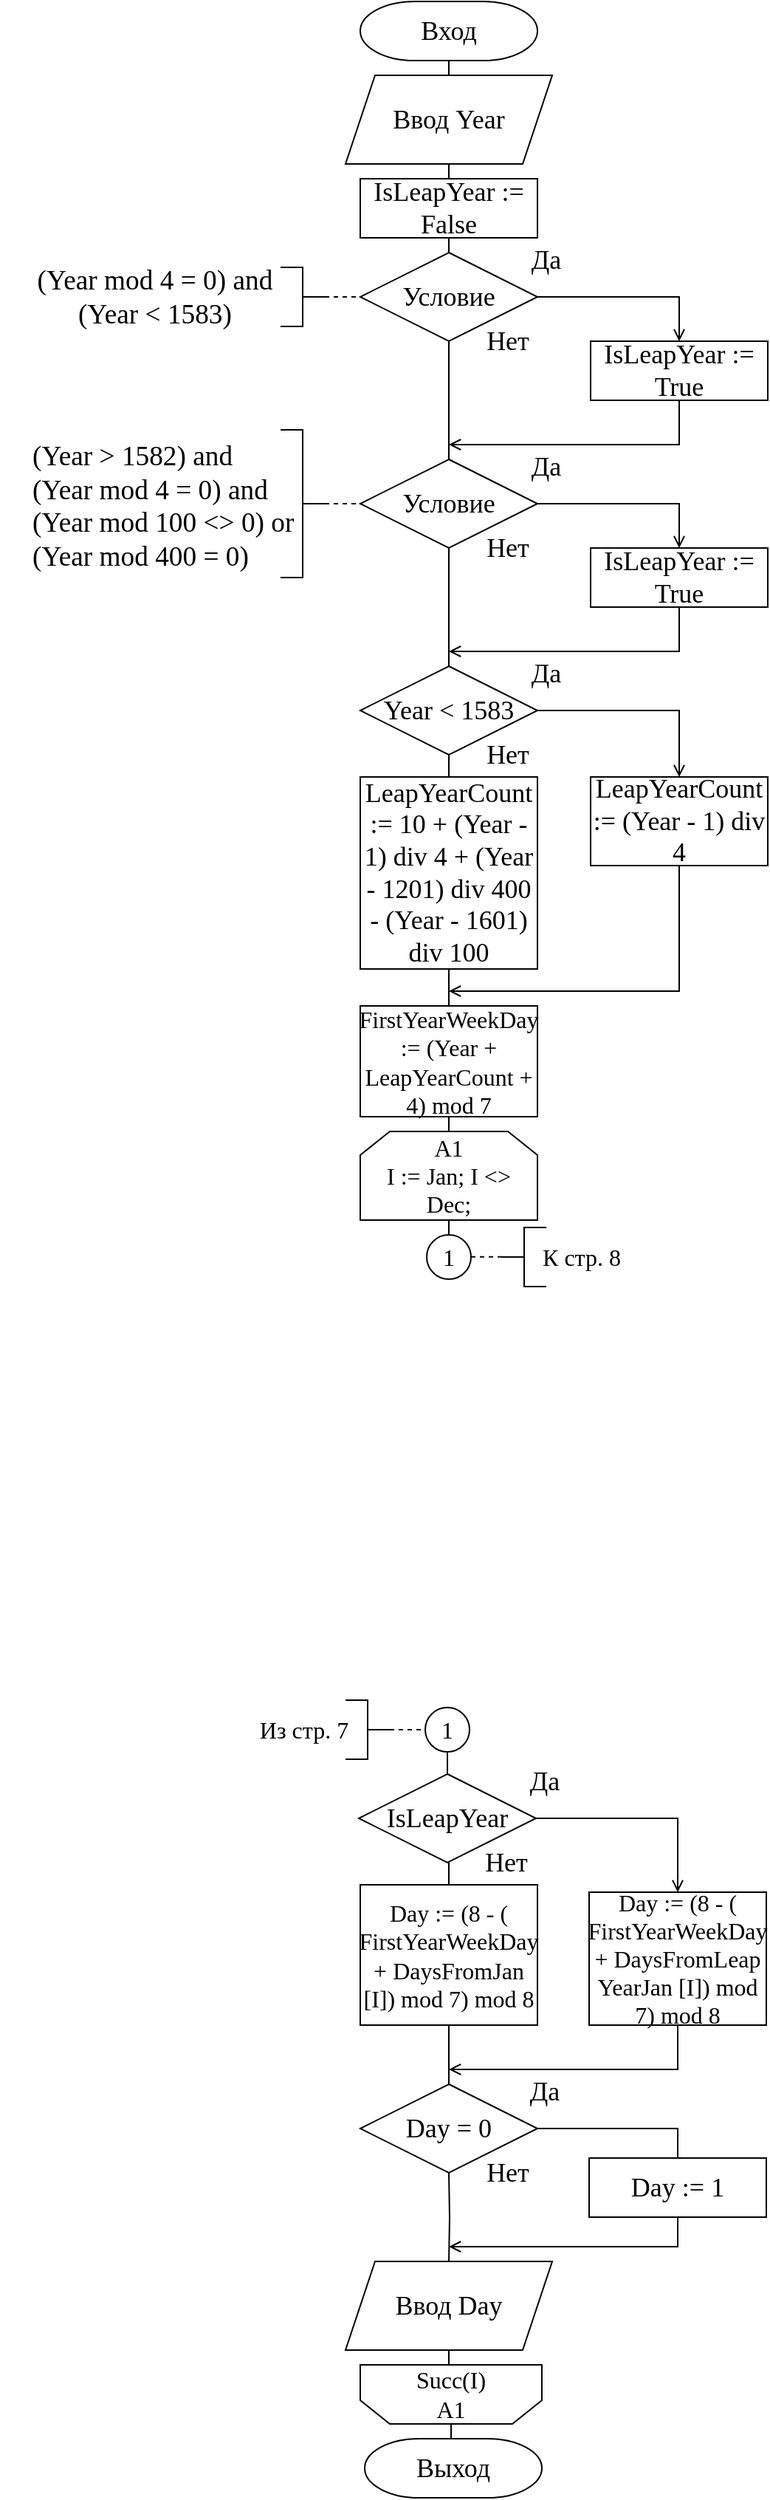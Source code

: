 <mxfile version="16.0.2" type="github">
  <diagram id="AyU8yrLxnLTswNd8ZuuC" name="Page-1">
    <mxGraphModel dx="936" dy="656" grid="1" gridSize="10" guides="1" tooltips="1" connect="1" arrows="1" fold="1" page="1" pageScale="1" pageWidth="827" pageHeight="1169" math="0" shadow="0">
      <root>
        <mxCell id="0" />
        <mxCell id="1" parent="0" />
        <mxCell id="bTbruFKralg8F1_GHAUO-3" style="edgeStyle=orthogonalEdgeStyle;rounded=0;orthogonalLoop=1;jettySize=auto;html=1;fontFamily=Times New Roman;fontSize=18;endArrow=none;endFill=0;" parent="1" source="bTbruFKralg8F1_GHAUO-1" edge="1">
          <mxGeometry relative="1" as="geometry">
            <mxPoint x="414" y="90" as="targetPoint" />
          </mxGeometry>
        </mxCell>
        <mxCell id="bTbruFKralg8F1_GHAUO-1" value="Вход" style="strokeWidth=1;html=1;shape=mxgraph.flowchart.terminator;whiteSpace=wrap;fontSize=18;fontFamily=Times New Roman;" parent="1" vertex="1">
          <mxGeometry x="354" y="30" width="120" height="40" as="geometry" />
        </mxCell>
        <mxCell id="bTbruFKralg8F1_GHAUO-6" value="" style="edgeStyle=orthogonalEdgeStyle;rounded=0;orthogonalLoop=1;jettySize=auto;html=1;fontFamily=Times New Roman;fontSize=18;endArrow=none;endFill=0;" parent="1" source="bTbruFKralg8F1_GHAUO-4" target="bTbruFKralg8F1_GHAUO-5" edge="1">
          <mxGeometry relative="1" as="geometry" />
        </mxCell>
        <mxCell id="bTbruFKralg8F1_GHAUO-4" value="Ввод Year" style="shape=parallelogram;perimeter=parallelogramPerimeter;whiteSpace=wrap;html=1;fixedSize=1;fontFamily=Times New Roman;fontSize=18;strokeWidth=1;" parent="1" vertex="1">
          <mxGeometry x="344" y="80" width="140" height="60" as="geometry" />
        </mxCell>
        <mxCell id="bTbruFKralg8F1_GHAUO-8" value="" style="edgeStyle=orthogonalEdgeStyle;rounded=0;orthogonalLoop=1;jettySize=auto;html=1;fontFamily=Times New Roman;fontSize=18;endArrow=none;endFill=0;" parent="1" source="bTbruFKralg8F1_GHAUO-5" target="bTbruFKralg8F1_GHAUO-7" edge="1">
          <mxGeometry relative="1" as="geometry" />
        </mxCell>
        <mxCell id="bTbruFKralg8F1_GHAUO-5" value="IsLeapYear := False" style="whiteSpace=wrap;html=1;fontSize=18;fontFamily=Times New Roman;strokeWidth=1;" parent="1" vertex="1">
          <mxGeometry x="354" y="150" width="120" height="40" as="geometry" />
        </mxCell>
        <mxCell id="bTbruFKralg8F1_GHAUO-18" style="edgeStyle=orthogonalEdgeStyle;rounded=0;orthogonalLoop=1;jettySize=auto;html=1;fontFamily=Times New Roman;fontSize=18;endArrow=open;endFill=0;entryX=0.5;entryY=0;entryDx=0;entryDy=0;" parent="1" source="bTbruFKralg8F1_GHAUO-7" target="bTbruFKralg8F1_GHAUO-17" edge="1">
          <mxGeometry relative="1" as="geometry">
            <mxPoint x="570" y="270" as="targetPoint" />
            <Array as="points">
              <mxPoint x="570" y="230" />
            </Array>
          </mxGeometry>
        </mxCell>
        <mxCell id="bTbruFKralg8F1_GHAUO-33" style="edgeStyle=orthogonalEdgeStyle;rounded=0;orthogonalLoop=1;jettySize=auto;html=1;fontFamily=Times New Roman;fontSize=18;endArrow=none;endFill=0;entryX=0.5;entryY=0;entryDx=0;entryDy=0;" parent="1" source="bTbruFKralg8F1_GHAUO-7" target="bTbruFKralg8F1_GHAUO-27" edge="1">
          <mxGeometry relative="1" as="geometry">
            <mxPoint x="414" y="330" as="targetPoint" />
          </mxGeometry>
        </mxCell>
        <mxCell id="bTbruFKralg8F1_GHAUO-7" value="Условие" style="rhombus;whiteSpace=wrap;html=1;fontSize=18;fontFamily=Times New Roman;strokeWidth=1;" parent="1" vertex="1">
          <mxGeometry x="354" y="200" width="120" height="60" as="geometry" />
        </mxCell>
        <mxCell id="bTbruFKralg8F1_GHAUO-10" value="" style="strokeWidth=1;html=1;shape=mxgraph.flowchart.annotation_2;align=left;labelPosition=right;pointerEvents=1;fontFamily=Times New Roman;fontSize=18;flipH=1;" parent="1" vertex="1">
          <mxGeometry x="300" y="210" width="30" height="40" as="geometry" />
        </mxCell>
        <mxCell id="bTbruFKralg8F1_GHAUO-12" value="" style="endArrow=none;dashed=1;html=1;rounded=0;fontFamily=Times New Roman;fontSize=18;entryX=0;entryY=0.5;entryDx=0;entryDy=0;" parent="1" target="bTbruFKralg8F1_GHAUO-7" edge="1">
          <mxGeometry width="50" height="50" relative="1" as="geometry">
            <mxPoint x="330" y="230" as="sourcePoint" />
            <mxPoint x="320" y="240" as="targetPoint" />
          </mxGeometry>
        </mxCell>
        <mxCell id="bTbruFKralg8F1_GHAUO-13" value="&lt;span lang=&quot;RU&quot; style=&quot;font-size: 14.0pt ; font-family: &amp;#34;times new roman&amp;#34; , serif&quot;&gt;(&lt;/span&gt;&lt;span style=&quot;font-size: 14.0pt ; font-family: &amp;#34;times new roman&amp;#34; , serif&quot;&gt;Year&amp;nbsp;&lt;/span&gt;&lt;span style=&quot;font-size: 14.0pt ; font-family: &amp;#34;times new roman&amp;#34; , serif&quot;&gt;mod&lt;/span&gt;&lt;span lang=&quot;RU&quot; style=&quot;font-size: 14.0pt ; font-family: &amp;#34;times new roman&amp;#34; , serif&quot;&gt; 4 = 0) &lt;/span&gt;&lt;span style=&quot;font-size: 14.0pt ; font-family: &amp;#34;times new roman&amp;#34; , serif&quot;&gt;and&lt;/span&gt;&lt;span lang=&quot;RU&quot; style=&quot;font-size: 14.0pt ; font-family: &amp;#34;times new roman&amp;#34; , serif&quot;&gt; &lt;br&gt;(&lt;/span&gt;&lt;span style=&quot;font-size: 14.0pt ; font-family: &amp;#34;times new roman&amp;#34; , serif&quot;&gt;Year&amp;nbsp;&lt;/span&gt;&lt;span lang=&quot;RU&quot; style=&quot;font-size: 14.0pt ; font-family: &amp;#34;times new roman&amp;#34; , serif&quot;&gt;&amp;lt; 1583)&lt;/span&gt;" style="text;html=1;strokeColor=none;fillColor=none;align=center;verticalAlign=middle;whiteSpace=wrap;rounded=0;fontFamily=Times New Roman;fontSize=18;" parent="1" vertex="1">
          <mxGeometry x="110" y="215" width="210" height="30" as="geometry" />
        </mxCell>
        <mxCell id="bTbruFKralg8F1_GHAUO-34" style="edgeStyle=orthogonalEdgeStyle;rounded=0;orthogonalLoop=1;jettySize=auto;html=1;fontFamily=Times New Roman;fontSize=18;endArrow=open;endFill=0;" parent="1" source="bTbruFKralg8F1_GHAUO-17" edge="1">
          <mxGeometry relative="1" as="geometry">
            <mxPoint x="414" y="330" as="targetPoint" />
            <Array as="points">
              <mxPoint x="570" y="330" />
              <mxPoint x="414" y="330" />
            </Array>
          </mxGeometry>
        </mxCell>
        <mxCell id="bTbruFKralg8F1_GHAUO-17" value="IsLeapYear := True" style="whiteSpace=wrap;html=1;fontSize=18;fontFamily=Times New Roman;strokeWidth=1;" parent="1" vertex="1">
          <mxGeometry x="510" y="260" width="120" height="40" as="geometry" />
        </mxCell>
        <mxCell id="bTbruFKralg8F1_GHAUO-19" value="Да" style="text;html=1;strokeColor=none;fillColor=none;align=center;verticalAlign=middle;whiteSpace=wrap;rounded=0;fontFamily=Times New Roman;fontSize=18;" parent="1" vertex="1">
          <mxGeometry x="450" y="190" width="60" height="30" as="geometry" />
        </mxCell>
        <mxCell id="bTbruFKralg8F1_GHAUO-20" value="Нет" style="text;html=1;strokeColor=none;fillColor=none;align=center;verticalAlign=middle;whiteSpace=wrap;rounded=0;fontFamily=Times New Roman;fontSize=18;" parent="1" vertex="1">
          <mxGeometry x="424" y="245" width="60" height="30" as="geometry" />
        </mxCell>
        <mxCell id="bTbruFKralg8F1_GHAUO-26" style="edgeStyle=orthogonalEdgeStyle;rounded=0;orthogonalLoop=1;jettySize=auto;html=1;fontFamily=Times New Roman;fontSize=18;endArrow=open;endFill=0;entryX=0.5;entryY=0;entryDx=0;entryDy=0;" parent="1" source="bTbruFKralg8F1_GHAUO-27" target="bTbruFKralg8F1_GHAUO-30" edge="1">
          <mxGeometry relative="1" as="geometry">
            <mxPoint x="570" y="410" as="targetPoint" />
            <Array as="points">
              <mxPoint x="570" y="370" />
            </Array>
          </mxGeometry>
        </mxCell>
        <mxCell id="bTbruFKralg8F1_GHAUO-51" style="edgeStyle=orthogonalEdgeStyle;rounded=0;orthogonalLoop=1;jettySize=auto;html=1;fontFamily=Times New Roman;fontSize=18;endArrow=none;endFill=0;entryX=0.5;entryY=0;entryDx=0;entryDy=0;" parent="1" source="bTbruFKralg8F1_GHAUO-27" target="bTbruFKralg8F1_GHAUO-47" edge="1">
          <mxGeometry relative="1" as="geometry">
            <mxPoint x="414" y="520" as="targetPoint" />
          </mxGeometry>
        </mxCell>
        <mxCell id="bTbruFKralg8F1_GHAUO-27" value="Условие" style="rhombus;whiteSpace=wrap;html=1;fontSize=18;fontFamily=Times New Roman;strokeWidth=1;" parent="1" vertex="1">
          <mxGeometry x="354" y="340" width="120" height="60" as="geometry" />
        </mxCell>
        <mxCell id="bTbruFKralg8F1_GHAUO-28" value="" style="strokeWidth=1;html=1;shape=mxgraph.flowchart.annotation_2;align=left;labelPosition=right;pointerEvents=1;fontFamily=Times New Roman;fontSize=18;flipH=1;" parent="1" vertex="1">
          <mxGeometry x="300" y="320" width="30" height="100" as="geometry" />
        </mxCell>
        <mxCell id="bTbruFKralg8F1_GHAUO-29" value="" style="endArrow=none;dashed=1;html=1;rounded=0;fontFamily=Times New Roman;fontSize=18;entryX=0;entryY=0.5;entryDx=0;entryDy=0;" parent="1" target="bTbruFKralg8F1_GHAUO-27" edge="1">
          <mxGeometry width="50" height="50" relative="1" as="geometry">
            <mxPoint x="330" y="370.0" as="sourcePoint" />
            <mxPoint x="320" y="380" as="targetPoint" />
          </mxGeometry>
        </mxCell>
        <mxCell id="bTbruFKralg8F1_GHAUO-52" style="edgeStyle=orthogonalEdgeStyle;rounded=0;orthogonalLoop=1;jettySize=auto;html=1;fontFamily=Times New Roman;fontSize=18;endArrow=open;endFill=0;" parent="1" source="bTbruFKralg8F1_GHAUO-30" edge="1">
          <mxGeometry relative="1" as="geometry">
            <mxPoint x="414" y="470" as="targetPoint" />
            <Array as="points">
              <mxPoint x="570" y="470" />
            </Array>
          </mxGeometry>
        </mxCell>
        <mxCell id="bTbruFKralg8F1_GHAUO-30" value="IsLeapYear := True" style="whiteSpace=wrap;html=1;fontSize=18;fontFamily=Times New Roman;strokeWidth=1;" parent="1" vertex="1">
          <mxGeometry x="510" y="400" width="120" height="40" as="geometry" />
        </mxCell>
        <mxCell id="bTbruFKralg8F1_GHAUO-31" value="Да" style="text;html=1;strokeColor=none;fillColor=none;align=center;verticalAlign=middle;whiteSpace=wrap;rounded=0;fontFamily=Times New Roman;fontSize=18;" parent="1" vertex="1">
          <mxGeometry x="450" y="330" width="60" height="30" as="geometry" />
        </mxCell>
        <mxCell id="bTbruFKralg8F1_GHAUO-32" value="Нет" style="text;html=1;strokeColor=none;fillColor=none;align=center;verticalAlign=middle;whiteSpace=wrap;rounded=0;fontFamily=Times New Roman;fontSize=18;" parent="1" vertex="1">
          <mxGeometry x="424" y="385" width="60" height="30" as="geometry" />
        </mxCell>
        <mxCell id="bTbruFKralg8F1_GHAUO-35" value="&lt;span style=&quot;font-size: 14.0pt ; font-family: &amp;#34;times new roman&amp;#34; , serif&quot;&gt;(Year &amp;gt; 1582) and &lt;br&gt;(Year mod 4 = 0) and &lt;br&gt;(Year mod 100 &amp;lt;&amp;gt; 0) or&lt;br&gt;(Year mod 400 = 0)&lt;/span&gt;" style="text;whiteSpace=wrap;html=1;fontSize=18;fontFamily=Times New Roman;" parent="1" vertex="1">
          <mxGeometry x="130" y="320" width="190" height="80" as="geometry" />
        </mxCell>
        <mxCell id="bTbruFKralg8F1_GHAUO-56" style="edgeStyle=orthogonalEdgeStyle;rounded=0;orthogonalLoop=1;jettySize=auto;html=1;entryX=0.5;entryY=0;entryDx=0;entryDy=0;fontFamily=Times New Roman;fontSize=18;endArrow=open;endFill=0;" parent="1" source="bTbruFKralg8F1_GHAUO-47" target="bTbruFKralg8F1_GHAUO-55" edge="1">
          <mxGeometry relative="1" as="geometry" />
        </mxCell>
        <mxCell id="bTbruFKralg8F1_GHAUO-77" style="edgeStyle=orthogonalEdgeStyle;rounded=0;orthogonalLoop=1;jettySize=auto;html=1;entryX=0.5;entryY=0;entryDx=0;entryDy=0;fontFamily=Times New Roman;fontSize=16;endArrow=none;endFill=0;" parent="1" source="bTbruFKralg8F1_GHAUO-47" target="bTbruFKralg8F1_GHAUO-58" edge="1">
          <mxGeometry relative="1" as="geometry" />
        </mxCell>
        <mxCell id="bTbruFKralg8F1_GHAUO-47" value="Year &amp;lt; 1583" style="rhombus;whiteSpace=wrap;html=1;fontSize=18;fontFamily=Times New Roman;strokeWidth=1;" parent="1" vertex="1">
          <mxGeometry x="354" y="480" width="120" height="60" as="geometry" />
        </mxCell>
        <mxCell id="bTbruFKralg8F1_GHAUO-49" value="Да" style="text;html=1;strokeColor=none;fillColor=none;align=center;verticalAlign=middle;whiteSpace=wrap;rounded=0;fontFamily=Times New Roman;fontSize=18;" parent="1" vertex="1">
          <mxGeometry x="450" y="470" width="60" height="30" as="geometry" />
        </mxCell>
        <mxCell id="bTbruFKralg8F1_GHAUO-50" value="Нет" style="text;html=1;strokeColor=none;fillColor=none;align=center;verticalAlign=middle;whiteSpace=wrap;rounded=0;fontFamily=Times New Roman;fontSize=18;" parent="1" vertex="1">
          <mxGeometry x="424" y="525" width="60" height="30" as="geometry" />
        </mxCell>
        <mxCell id="bTbruFKralg8F1_GHAUO-95" style="edgeStyle=orthogonalEdgeStyle;rounded=0;orthogonalLoop=1;jettySize=auto;html=1;fontFamily=Times New Roman;fontSize=16;endArrow=open;endFill=0;" parent="1" source="bTbruFKralg8F1_GHAUO-55" edge="1">
          <mxGeometry relative="1" as="geometry">
            <mxPoint x="414" y="700" as="targetPoint" />
            <Array as="points">
              <mxPoint x="570" y="700" />
            </Array>
          </mxGeometry>
        </mxCell>
        <mxCell id="bTbruFKralg8F1_GHAUO-55" value="LeapYearCount := (Year - 1) div 4" style="whiteSpace=wrap;html=1;fontSize=18;fontFamily=Times New Roman;strokeWidth=1;" parent="1" vertex="1">
          <mxGeometry x="510" y="555" width="120" height="60" as="geometry" />
        </mxCell>
        <mxCell id="bTbruFKralg8F1_GHAUO-58" value="LeapYearCount := 10 + (Year - 1) div 4 + (Year - 1201) div 400 - (Year - 1601) div 100" style="whiteSpace=wrap;html=1;fontSize=18;fontFamily=Times New Roman;strokeWidth=1;" parent="1" vertex="1">
          <mxGeometry x="354" y="555" width="120" height="130" as="geometry" />
        </mxCell>
        <mxCell id="bTbruFKralg8F1_GHAUO-59" style="edgeStyle=orthogonalEdgeStyle;rounded=0;orthogonalLoop=1;jettySize=auto;html=1;entryX=0.5;entryY=0;entryDx=0;entryDy=0;fontFamily=Times New Roman;fontSize=18;endArrow=none;endFill=0;" parent="1" target="bTbruFKralg8F1_GHAUO-60" edge="1">
          <mxGeometry relative="1" as="geometry">
            <mxPoint x="415" y="685" as="sourcePoint" />
          </mxGeometry>
        </mxCell>
        <mxCell id="bTbruFKralg8F1_GHAUO-60" value="FirstYearWeekDay := (Year + LeapYearCount + 4) mod 7" style="whiteSpace=wrap;html=1;fontSize=16;fontFamily=Times New Roman;strokeWidth=1;" parent="1" vertex="1">
          <mxGeometry x="354" y="710" width="120" height="75" as="geometry" />
        </mxCell>
        <mxCell id="bTbruFKralg8F1_GHAUO-63" style="edgeStyle=orthogonalEdgeStyle;rounded=0;orthogonalLoop=1;jettySize=auto;html=1;entryX=0.5;entryY=1;entryDx=0;entryDy=0;fontFamily=Times New Roman;fontSize=16;endArrow=none;endFill=0;exitX=0.5;exitY=0;exitDx=0;exitDy=0;" parent="1" source="bTbruFKralg8F1_GHAUO-61" target="bTbruFKralg8F1_GHAUO-60" edge="1">
          <mxGeometry relative="1" as="geometry" />
        </mxCell>
        <mxCell id="bTbruFKralg8F1_GHAUO-61" value="A1&lt;br&gt;I := Jan; I &amp;lt;&amp;gt; Dec;" style="shape=loopLimit;whiteSpace=wrap;html=1;fontFamily=Times New Roman;fontSize=16;strokeWidth=1;" parent="1" vertex="1">
          <mxGeometry x="354" y="795" width="120" height="60" as="geometry" />
        </mxCell>
        <mxCell id="bTbruFKralg8F1_GHAUO-65" value="1" style="ellipse;whiteSpace=wrap;html=1;aspect=fixed;fontFamily=Times New Roman;fontSize=16;strokeWidth=1;" parent="1" vertex="1">
          <mxGeometry x="399" y="865" width="30" height="30" as="geometry" />
        </mxCell>
        <mxCell id="bTbruFKralg8F1_GHAUO-67" value="" style="strokeWidth=1;html=1;shape=mxgraph.flowchart.annotation_2;align=left;labelPosition=right;pointerEvents=1;fontFamily=Times New Roman;fontSize=18;flipH=0;" parent="1" vertex="1">
          <mxGeometry x="450" y="860" width="30" height="40" as="geometry" />
        </mxCell>
        <mxCell id="bTbruFKralg8F1_GHAUO-68" value="" style="endArrow=none;dashed=1;html=1;rounded=0;fontFamily=Times New Roman;fontSize=18;entryX=0;entryY=0.5;entryDx=0;entryDy=0;" parent="1" edge="1">
          <mxGeometry width="50" height="50" relative="1" as="geometry">
            <mxPoint x="429" y="879.92" as="sourcePoint" />
            <mxPoint x="453" y="879.92" as="targetPoint" />
          </mxGeometry>
        </mxCell>
        <mxCell id="bTbruFKralg8F1_GHAUO-69" value="" style="endArrow=none;html=1;rounded=0;fontFamily=Times New Roman;fontSize=16;entryX=0.5;entryY=1;entryDx=0;entryDy=0;exitX=0.5;exitY=0;exitDx=0;exitDy=0;" parent="1" source="bTbruFKralg8F1_GHAUO-65" target="bTbruFKralg8F1_GHAUO-61" edge="1">
          <mxGeometry width="50" height="50" relative="1" as="geometry">
            <mxPoint x="361" y="915" as="sourcePoint" />
            <mxPoint x="411" y="865" as="targetPoint" />
          </mxGeometry>
        </mxCell>
        <mxCell id="bTbruFKralg8F1_GHAUO-70" value="К стр. 8" style="text;html=1;strokeColor=none;fillColor=none;align=center;verticalAlign=middle;whiteSpace=wrap;rounded=0;fontFamily=Times New Roman;fontSize=16;" parent="1" vertex="1">
          <mxGeometry x="474" y="865" width="60" height="30" as="geometry" />
        </mxCell>
        <mxCell id="bTbruFKralg8F1_GHAUO-92" style="edgeStyle=orthogonalEdgeStyle;rounded=0;orthogonalLoop=1;jettySize=auto;html=1;entryX=0.5;entryY=0;entryDx=0;entryDy=0;fontFamily=Times New Roman;fontSize=16;endArrow=none;endFill=0;" parent="1" source="bTbruFKralg8F1_GHAUO-71" target="bTbruFKralg8F1_GHAUO-87" edge="1">
          <mxGeometry relative="1" as="geometry" />
        </mxCell>
        <mxCell id="bTbruFKralg8F1_GHAUO-71" value="1" style="ellipse;whiteSpace=wrap;html=1;aspect=fixed;fontFamily=Times New Roman;fontSize=16;strokeWidth=1;" parent="1" vertex="1">
          <mxGeometry x="398" y="1185" width="30" height="30" as="geometry" />
        </mxCell>
        <mxCell id="bTbruFKralg8F1_GHAUO-72" value="" style="strokeWidth=1;html=1;shape=mxgraph.flowchart.annotation_2;align=left;labelPosition=right;pointerEvents=1;fontFamily=Times New Roman;fontSize=18;flipH=1;" parent="1" vertex="1">
          <mxGeometry x="344" y="1180" width="30" height="40" as="geometry" />
        </mxCell>
        <mxCell id="bTbruFKralg8F1_GHAUO-73" value="" style="endArrow=none;dashed=1;html=1;rounded=0;fontFamily=Times New Roman;fontSize=18;entryX=0;entryY=0.5;entryDx=0;entryDy=0;" parent="1" edge="1">
          <mxGeometry width="50" height="50" relative="1" as="geometry">
            <mxPoint x="374" y="1199.94" as="sourcePoint" />
            <mxPoint x="398" y="1199.94" as="targetPoint" />
          </mxGeometry>
        </mxCell>
        <mxCell id="bTbruFKralg8F1_GHAUO-74" value="Из стр. 7" style="text;html=1;strokeColor=none;fillColor=none;align=center;verticalAlign=middle;whiteSpace=wrap;rounded=0;fontFamily=Times New Roman;fontSize=16;" parent="1" vertex="1">
          <mxGeometry x="279" y="1185" width="74" height="30" as="geometry" />
        </mxCell>
        <mxCell id="bTbruFKralg8F1_GHAUO-86" style="edgeStyle=orthogonalEdgeStyle;rounded=0;orthogonalLoop=1;jettySize=auto;html=1;fontFamily=Times New Roman;fontSize=18;endArrow=open;endFill=0;entryX=0.5;entryY=0;entryDx=0;entryDy=0;" parent="1" source="bTbruFKralg8F1_GHAUO-87" target="bTbruFKralg8F1_GHAUO-89" edge="1">
          <mxGeometry relative="1" as="geometry">
            <mxPoint x="569" y="1300" as="targetPoint" />
            <Array as="points">
              <mxPoint x="569" y="1260" />
            </Array>
          </mxGeometry>
        </mxCell>
        <mxCell id="bTbruFKralg8F1_GHAUO-87" value="IsLeapYear" style="rhombus;whiteSpace=wrap;html=1;fontSize=18;fontFamily=Times New Roman;strokeWidth=1;" parent="1" vertex="1">
          <mxGeometry x="353" y="1230" width="120" height="60" as="geometry" />
        </mxCell>
        <mxCell id="bTbruFKralg8F1_GHAUO-99" style="edgeStyle=orthogonalEdgeStyle;rounded=0;orthogonalLoop=1;jettySize=auto;html=1;fontFamily=Times New Roman;fontSize=16;endArrow=open;endFill=0;" parent="1" source="bTbruFKralg8F1_GHAUO-89" edge="1">
          <mxGeometry relative="1" as="geometry">
            <mxPoint x="414" y="1430" as="targetPoint" />
            <Array as="points">
              <mxPoint x="569" y="1430" />
            </Array>
          </mxGeometry>
        </mxCell>
        <mxCell id="bTbruFKralg8F1_GHAUO-89" value="&lt;span style=&quot;font-size: 16px ; font-family: &amp;#34;times new roman&amp;#34; , serif&quot;&gt;Day := (8 - ( FirstYearWeekDay&lt;br style=&quot;font-size: 16px&quot;&gt;+ DaysFromLeap YearJan [I]) mod 7) mod 8&lt;/span&gt;" style="whiteSpace=wrap;html=1;fontSize=16;fontFamily=Times New Roman;strokeWidth=1;" parent="1" vertex="1">
          <mxGeometry x="509" y="1310" width="120" height="90" as="geometry" />
        </mxCell>
        <mxCell id="bTbruFKralg8F1_GHAUO-90" value="Да" style="text;html=1;strokeColor=none;fillColor=none;align=center;verticalAlign=middle;whiteSpace=wrap;rounded=0;fontFamily=Times New Roman;fontSize=18;" parent="1" vertex="1">
          <mxGeometry x="449" y="1220" width="60" height="30" as="geometry" />
        </mxCell>
        <mxCell id="bTbruFKralg8F1_GHAUO-91" value="Нет" style="text;html=1;strokeColor=none;fillColor=none;align=center;verticalAlign=middle;whiteSpace=wrap;rounded=0;fontFamily=Times New Roman;fontSize=18;" parent="1" vertex="1">
          <mxGeometry x="423" y="1275" width="60" height="30" as="geometry" />
        </mxCell>
        <mxCell id="bTbruFKralg8F1_GHAUO-96" style="edgeStyle=orthogonalEdgeStyle;rounded=0;orthogonalLoop=1;jettySize=auto;html=1;entryX=0.5;entryY=0;entryDx=0;entryDy=0;fontFamily=Times New Roman;fontSize=16;endArrow=none;endFill=0;" parent="1" target="bTbruFKralg8F1_GHAUO-97" edge="1">
          <mxGeometry relative="1" as="geometry">
            <mxPoint x="414" y="1290" as="sourcePoint" />
          </mxGeometry>
        </mxCell>
        <mxCell id="bTbruFKralg8F1_GHAUO-98" style="edgeStyle=orthogonalEdgeStyle;rounded=0;orthogonalLoop=1;jettySize=auto;html=1;fontFamily=Times New Roman;fontSize=16;endArrow=none;endFill=0;" parent="1" source="bTbruFKralg8F1_GHAUO-97" edge="1">
          <mxGeometry relative="1" as="geometry">
            <mxPoint x="414" y="1440" as="targetPoint" />
          </mxGeometry>
        </mxCell>
        <mxCell id="bTbruFKralg8F1_GHAUO-97" value="&lt;span style=&quot;font-size: 16px ; font-family: &amp;#34;times new roman&amp;#34; , serif&quot;&gt;Day := (8 - ( FirstYearWeekDay + DaysFromJan [I]) mod 7) mod 8&lt;/span&gt;" style="whiteSpace=wrap;html=1;fontSize=16;fontFamily=Times New Roman;strokeWidth=1;" parent="1" vertex="1">
          <mxGeometry x="354" y="1305" width="120" height="95" as="geometry" />
        </mxCell>
        <mxCell id="bTbruFKralg8F1_GHAUO-100" value="Day = 0" style="rhombus;whiteSpace=wrap;html=1;fontSize=18;fontFamily=Times New Roman;strokeWidth=1;" parent="1" vertex="1">
          <mxGeometry x="354" y="1440" width="120" height="60" as="geometry" />
        </mxCell>
        <mxCell id="bTbruFKralg8F1_GHAUO-101" value="Нет" style="text;html=1;strokeColor=none;fillColor=none;align=center;verticalAlign=middle;whiteSpace=wrap;rounded=0;fontFamily=Times New Roman;fontSize=18;" parent="1" vertex="1">
          <mxGeometry x="424" y="1485" width="60" height="30" as="geometry" />
        </mxCell>
        <mxCell id="bTbruFKralg8F1_GHAUO-103" value="Да" style="text;html=1;strokeColor=none;fillColor=none;align=center;verticalAlign=middle;whiteSpace=wrap;rounded=0;fontFamily=Times New Roman;fontSize=18;" parent="1" vertex="1">
          <mxGeometry x="449" y="1430" width="60" height="30" as="geometry" />
        </mxCell>
        <mxCell id="bTbruFKralg8F1_GHAUO-105" style="edgeStyle=orthogonalEdgeStyle;rounded=0;orthogonalLoop=1;jettySize=auto;html=1;fontFamily=Times New Roman;fontSize=18;endArrow=none;endFill=0;entryX=0.5;entryY=0;entryDx=0;entryDy=0;" parent="1" target="bTbruFKralg8F1_GHAUO-106" edge="1">
          <mxGeometry relative="1" as="geometry">
            <mxPoint x="414" y="1520" as="targetPoint" />
            <mxPoint x="414" y="1500" as="sourcePoint" />
          </mxGeometry>
        </mxCell>
        <mxCell id="bTbruFKralg8F1_GHAUO-111" style="edgeStyle=orthogonalEdgeStyle;rounded=0;orthogonalLoop=1;jettySize=auto;html=1;entryX=0.5;entryY=0;entryDx=0;entryDy=0;fontFamily=Times New Roman;fontSize=16;endArrow=none;endFill=0;" parent="1" source="bTbruFKralg8F1_GHAUO-106" target="bTbruFKralg8F1_GHAUO-110" edge="1">
          <mxGeometry relative="1" as="geometry" />
        </mxCell>
        <mxCell id="bTbruFKralg8F1_GHAUO-106" value="Ввод Day" style="shape=parallelogram;perimeter=parallelogramPerimeter;whiteSpace=wrap;html=1;fixedSize=1;fontFamily=Times New Roman;fontSize=18;strokeWidth=1;" parent="1" vertex="1">
          <mxGeometry x="344" y="1560" width="140" height="60" as="geometry" />
        </mxCell>
        <mxCell id="bTbruFKralg8F1_GHAUO-107" style="edgeStyle=orthogonalEdgeStyle;rounded=0;orthogonalLoop=1;jettySize=auto;html=1;fontFamily=Times New Roman;fontSize=18;endArrow=open;endFill=0;entryX=0.5;entryY=0;entryDx=0;entryDy=0;" parent="1" edge="1">
          <mxGeometry relative="1" as="geometry">
            <mxPoint x="569" y="1520" as="targetPoint" />
            <Array as="points">
              <mxPoint x="569" y="1470" />
            </Array>
            <mxPoint x="473" y="1470" as="sourcePoint" />
          </mxGeometry>
        </mxCell>
        <mxCell id="bTbruFKralg8F1_GHAUO-109" style="edgeStyle=orthogonalEdgeStyle;rounded=0;orthogonalLoop=1;jettySize=auto;html=1;fontFamily=Times New Roman;fontSize=16;endArrow=open;endFill=0;" parent="1" source="bTbruFKralg8F1_GHAUO-108" edge="1">
          <mxGeometry relative="1" as="geometry">
            <mxPoint x="414" y="1550" as="targetPoint" />
            <Array as="points">
              <mxPoint x="569" y="1550" />
              <mxPoint x="414" y="1550" />
            </Array>
          </mxGeometry>
        </mxCell>
        <mxCell id="bTbruFKralg8F1_GHAUO-108" value="Day := 1" style="whiteSpace=wrap;html=1;fontSize=18;fontFamily=Times New Roman;strokeWidth=1;" parent="1" vertex="1">
          <mxGeometry x="509" y="1490" width="120" height="40" as="geometry" />
        </mxCell>
        <mxCell id="bTbruFKralg8F1_GHAUO-113" style="edgeStyle=orthogonalEdgeStyle;rounded=0;orthogonalLoop=1;jettySize=auto;html=1;entryX=0.5;entryY=0;entryDx=0;entryDy=0;entryPerimeter=0;fontFamily=Times New Roman;fontSize=16;endArrow=none;endFill=0;" parent="1" source="bTbruFKralg8F1_GHAUO-110" target="bTbruFKralg8F1_GHAUO-112" edge="1">
          <mxGeometry relative="1" as="geometry" />
        </mxCell>
        <mxCell id="bTbruFKralg8F1_GHAUO-110" value="Succ(I)&lt;br&gt;A1" style="shape=loopLimit;whiteSpace=wrap;html=1;fontFamily=Times New Roman;fontSize=16;strokeWidth=1;flipV=1;" parent="1" vertex="1">
          <mxGeometry x="354" y="1630" width="123" height="40" as="geometry" />
        </mxCell>
        <mxCell id="bTbruFKralg8F1_GHAUO-112" value="Выход" style="strokeWidth=1;html=1;shape=mxgraph.flowchart.terminator;whiteSpace=wrap;fontSize=18;fontFamily=Times New Roman;" parent="1" vertex="1">
          <mxGeometry x="357" y="1680" width="120" height="40" as="geometry" />
        </mxCell>
      </root>
    </mxGraphModel>
  </diagram>
</mxfile>
